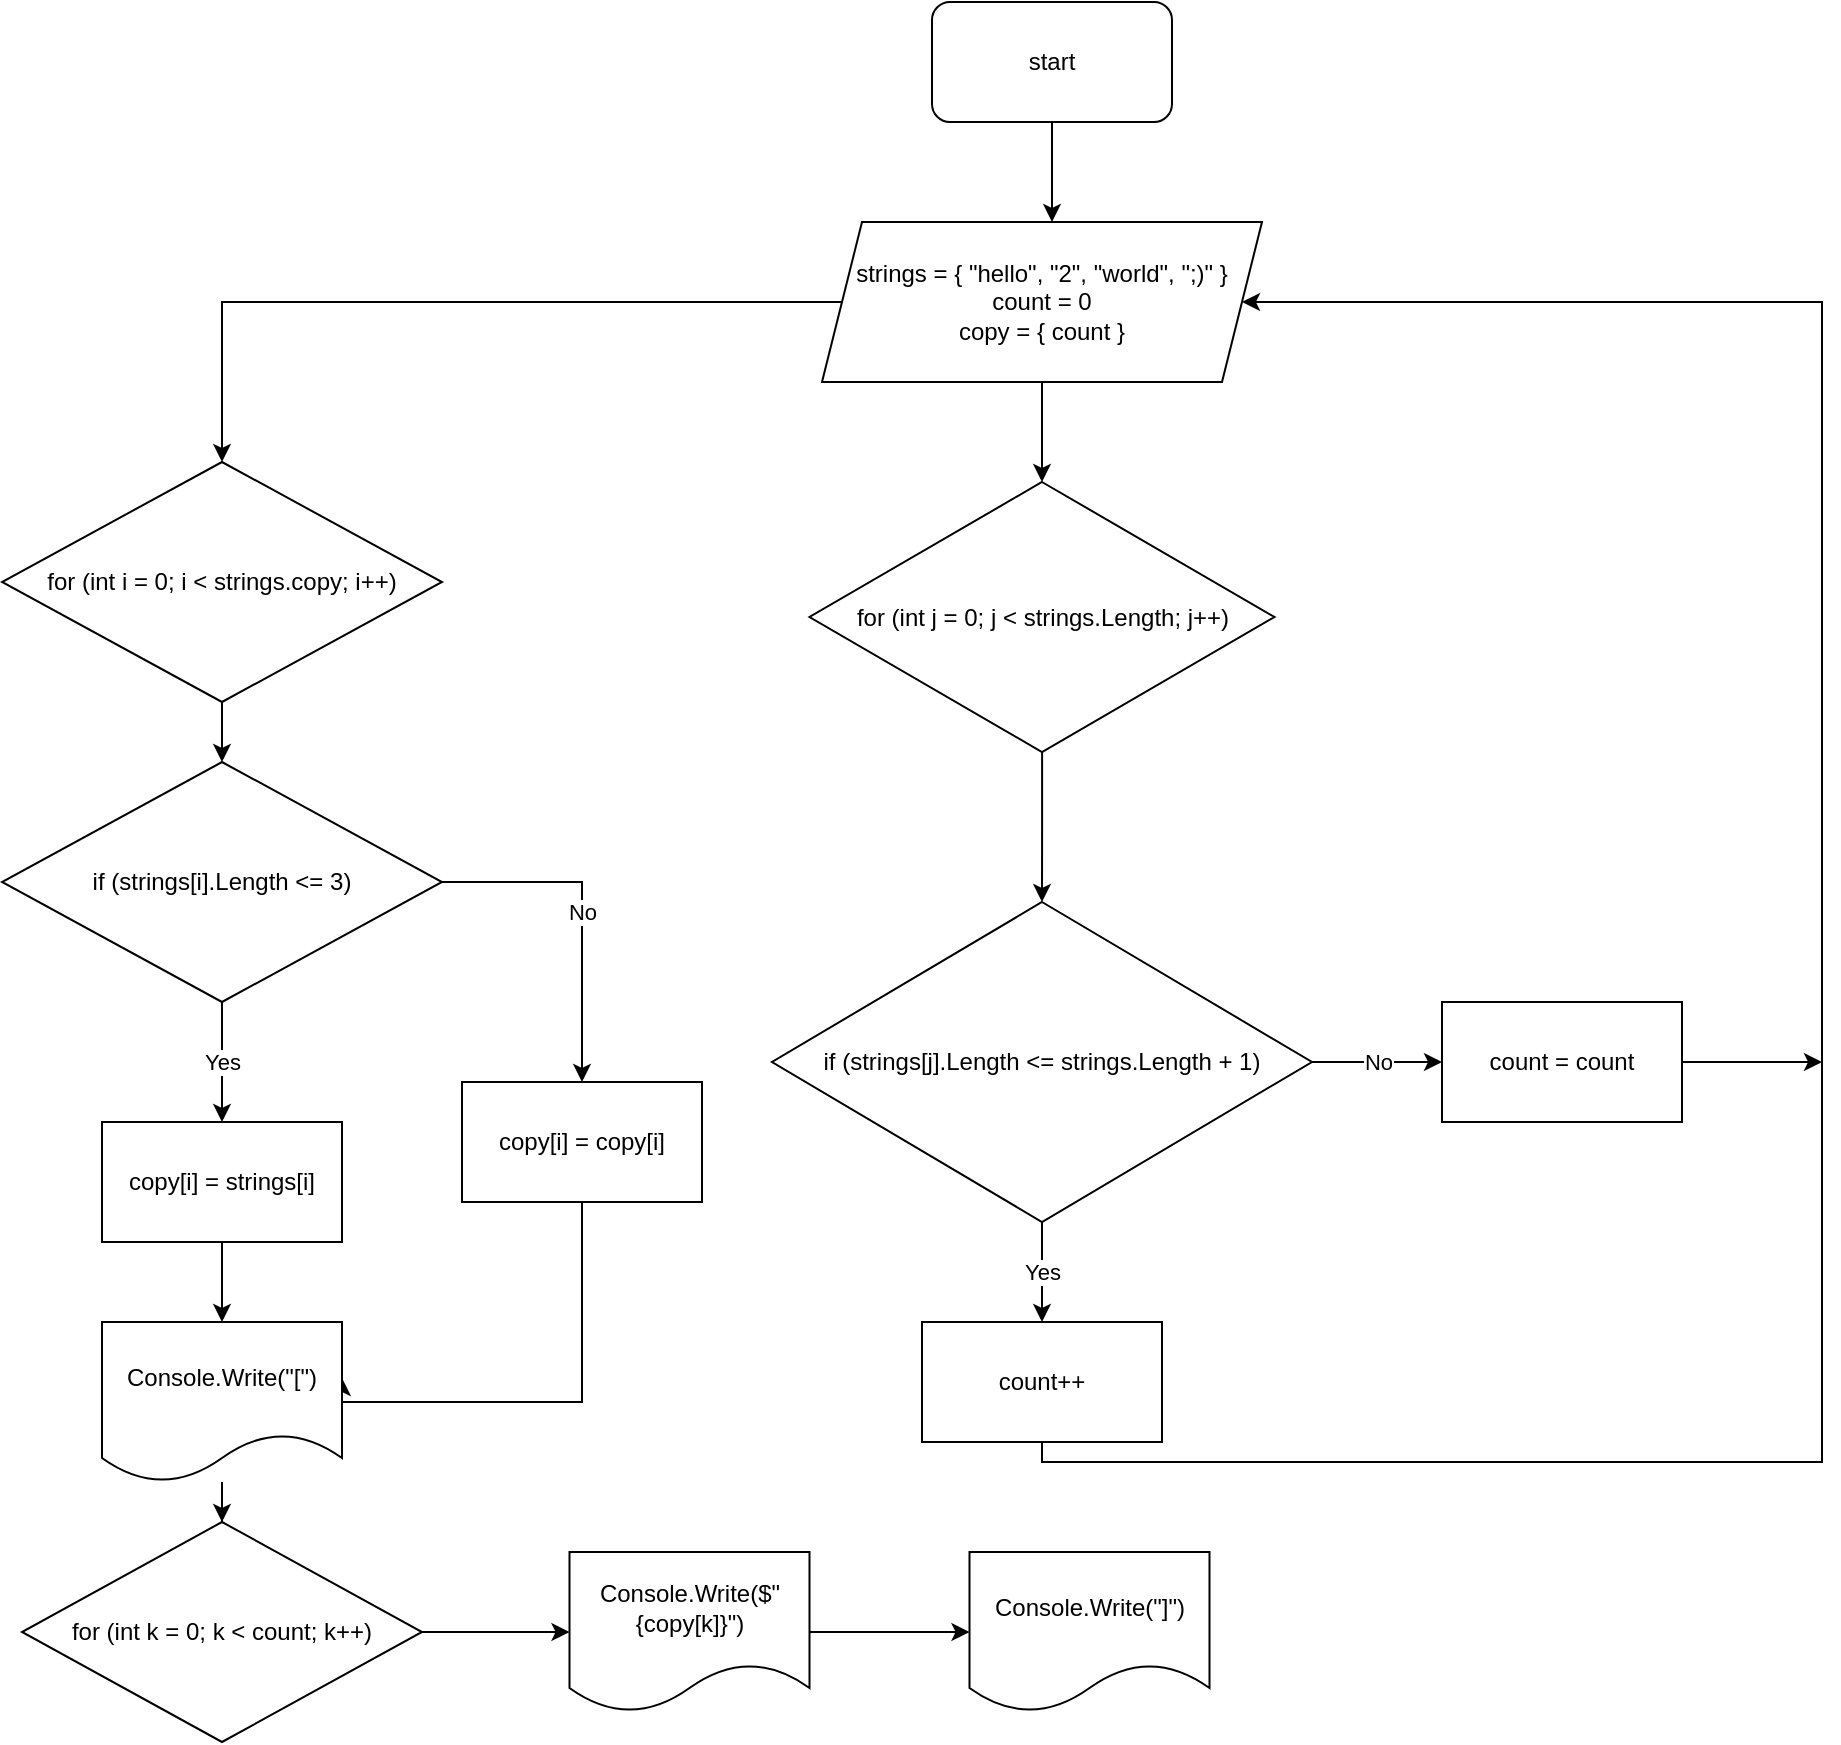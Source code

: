 <mxfile version="20.8.23" type="device"><diagram name="Страница 1" id="hKXMnySSL9iENJPjVlgH"><mxGraphModel dx="2514" dy="936" grid="1" gridSize="10" guides="1" tooltips="1" connect="1" arrows="1" fold="1" page="1" pageScale="1" pageWidth="827" pageHeight="1169" math="0" shadow="0"><root><mxCell id="0"/><mxCell id="1" parent="0"/><mxCell id="g5LaypKqSyufKp7aOVRF-2" style="edgeStyle=orthogonalEdgeStyle;rounded=0;orthogonalLoop=1;jettySize=auto;html=1;exitX=0.5;exitY=1;exitDx=0;exitDy=0;" edge="1" parent="1" source="g5LaypKqSyufKp7aOVRF-1"><mxGeometry relative="1" as="geometry"><mxPoint x="425" y="200" as="targetPoint"/><Array as="points"/></mxGeometry></mxCell><mxCell id="g5LaypKqSyufKp7aOVRF-1" value="start" style="rounded=1;whiteSpace=wrap;html=1;" vertex="1" parent="1"><mxGeometry x="365" y="90" width="120" height="60" as="geometry"/></mxCell><mxCell id="g5LaypKqSyufKp7aOVRF-10" value="" style="edgeStyle=orthogonalEdgeStyle;rounded=0;orthogonalLoop=1;jettySize=auto;html=1;" edge="1" parent="1" source="g5LaypKqSyufKp7aOVRF-4" target="g5LaypKqSyufKp7aOVRF-9"><mxGeometry relative="1" as="geometry"/></mxCell><mxCell id="g5LaypKqSyufKp7aOVRF-4" value="for (int j = 0; j &amp;lt; strings.Length; j++)" style="rhombus;whiteSpace=wrap;html=1;rounded=0;" vertex="1" parent="1"><mxGeometry x="303.75" y="330" width="232.5" height="135" as="geometry"/></mxCell><mxCell id="g5LaypKqSyufKp7aOVRF-7" value="" style="edgeStyle=orthogonalEdgeStyle;rounded=0;orthogonalLoop=1;jettySize=auto;html=1;" edge="1" parent="1" source="g5LaypKqSyufKp7aOVRF-6"><mxGeometry relative="1" as="geometry"><mxPoint x="420" y="330" as="targetPoint"/></mxGeometry></mxCell><mxCell id="g5LaypKqSyufKp7aOVRF-21" value="" style="edgeStyle=orthogonalEdgeStyle;rounded=0;orthogonalLoop=1;jettySize=auto;html=1;" edge="1" parent="1" source="g5LaypKqSyufKp7aOVRF-6" target="g5LaypKqSyufKp7aOVRF-23"><mxGeometry relative="1" as="geometry"><mxPoint x="80" y="400" as="targetPoint"/><Array as="points"><mxPoint x="10" y="240"/></Array></mxGeometry></mxCell><mxCell id="g5LaypKqSyufKp7aOVRF-6" value="strings = { &quot;hello&quot;, &quot;2&quot;, &quot;world&quot;, &quot;;)&quot; }&lt;br&gt;count = 0&lt;br style=&quot;border-color: var(--border-color);&quot;&gt;copy = { count }" style="shape=parallelogram;perimeter=parallelogramPerimeter;whiteSpace=wrap;html=1;fixedSize=1;" vertex="1" parent="1"><mxGeometry x="310" y="200" width="220" height="80" as="geometry"/></mxCell><mxCell id="g5LaypKqSyufKp7aOVRF-12" value="Yes" style="edgeStyle=orthogonalEdgeStyle;rounded=0;orthogonalLoop=1;jettySize=auto;html=1;" edge="1" parent="1" source="g5LaypKqSyufKp7aOVRF-9" target="g5LaypKqSyufKp7aOVRF-11"><mxGeometry relative="1" as="geometry"/></mxCell><mxCell id="g5LaypKqSyufKp7aOVRF-14" value="No" style="edgeStyle=orthogonalEdgeStyle;rounded=0;orthogonalLoop=1;jettySize=auto;html=1;" edge="1" parent="1" source="g5LaypKqSyufKp7aOVRF-9" target="g5LaypKqSyufKp7aOVRF-13"><mxGeometry relative="1" as="geometry"/></mxCell><mxCell id="g5LaypKqSyufKp7aOVRF-9" value="if (strings[j].Length &amp;lt;= strings.Length + 1)" style="rhombus;whiteSpace=wrap;html=1;rounded=0;" vertex="1" parent="1"><mxGeometry x="285" y="540" width="270" height="160" as="geometry"/></mxCell><mxCell id="g5LaypKqSyufKp7aOVRF-17" value="" style="edgeStyle=orthogonalEdgeStyle;rounded=0;orthogonalLoop=1;jettySize=auto;html=1;" edge="1" parent="1" source="g5LaypKqSyufKp7aOVRF-11" target="g5LaypKqSyufKp7aOVRF-6"><mxGeometry relative="1" as="geometry"><mxPoint x="810" y="780" as="targetPoint"/><Array as="points"><mxPoint x="420" y="820"/><mxPoint x="810" y="820"/><mxPoint x="810" y="240"/></Array></mxGeometry></mxCell><mxCell id="g5LaypKqSyufKp7aOVRF-11" value="count++" style="rounded=0;whiteSpace=wrap;html=1;" vertex="1" parent="1"><mxGeometry x="360" y="750" width="120" height="60" as="geometry"/></mxCell><mxCell id="g5LaypKqSyufKp7aOVRF-19" value="" style="edgeStyle=orthogonalEdgeStyle;rounded=0;orthogonalLoop=1;jettySize=auto;html=1;" edge="1" parent="1" source="g5LaypKqSyufKp7aOVRF-13"><mxGeometry relative="1" as="geometry"><mxPoint x="810" y="620" as="targetPoint"/></mxGeometry></mxCell><mxCell id="g5LaypKqSyufKp7aOVRF-13" value="count = count" style="whiteSpace=wrap;html=1;rounded=0;" vertex="1" parent="1"><mxGeometry x="620" y="590" width="120" height="60" as="geometry"/></mxCell><mxCell id="g5LaypKqSyufKp7aOVRF-25" value="" style="edgeStyle=orthogonalEdgeStyle;rounded=0;orthogonalLoop=1;jettySize=auto;html=1;" edge="1" parent="1" source="g5LaypKqSyufKp7aOVRF-23" target="g5LaypKqSyufKp7aOVRF-24"><mxGeometry relative="1" as="geometry"/></mxCell><mxCell id="g5LaypKqSyufKp7aOVRF-23" value="for (int i = 0; i &amp;lt; strings.copy; i++)" style="rhombus;whiteSpace=wrap;html=1;" vertex="1" parent="1"><mxGeometry x="-100" y="320" width="220" height="120" as="geometry"/></mxCell><mxCell id="g5LaypKqSyufKp7aOVRF-27" value="Yes" style="edgeStyle=orthogonalEdgeStyle;rounded=0;orthogonalLoop=1;jettySize=auto;html=1;" edge="1" parent="1" source="g5LaypKqSyufKp7aOVRF-24" target="g5LaypKqSyufKp7aOVRF-26"><mxGeometry relative="1" as="geometry"/></mxCell><mxCell id="g5LaypKqSyufKp7aOVRF-29" value="No" style="edgeStyle=orthogonalEdgeStyle;rounded=0;orthogonalLoop=1;jettySize=auto;html=1;" edge="1" parent="1" source="g5LaypKqSyufKp7aOVRF-24" target="g5LaypKqSyufKp7aOVRF-28"><mxGeometry relative="1" as="geometry"/></mxCell><mxCell id="g5LaypKqSyufKp7aOVRF-24" value="if (strings[i].Length &amp;lt;= 3)" style="rhombus;whiteSpace=wrap;html=1;" vertex="1" parent="1"><mxGeometry x="-100" y="470" width="220" height="120" as="geometry"/></mxCell><mxCell id="g5LaypKqSyufKp7aOVRF-32" value="" style="edgeStyle=orthogonalEdgeStyle;rounded=0;orthogonalLoop=1;jettySize=auto;html=1;" edge="1" parent="1" source="g5LaypKqSyufKp7aOVRF-26" target="g5LaypKqSyufKp7aOVRF-31"><mxGeometry relative="1" as="geometry"/></mxCell><mxCell id="g5LaypKqSyufKp7aOVRF-26" value="copy[i] = strings[i]" style="whiteSpace=wrap;html=1;" vertex="1" parent="1"><mxGeometry x="-50" y="650" width="120" height="60" as="geometry"/></mxCell><mxCell id="g5LaypKqSyufKp7aOVRF-34" value="" style="edgeStyle=orthogonalEdgeStyle;rounded=0;orthogonalLoop=1;jettySize=auto;html=1;entryX=1;entryY=0.35;entryDx=0;entryDy=0;entryPerimeter=0;" edge="1" parent="1" source="g5LaypKqSyufKp7aOVRF-28" target="g5LaypKqSyufKp7aOVRF-31"><mxGeometry relative="1" as="geometry"><mxPoint x="150" y="900" as="targetPoint"/><Array as="points"><mxPoint x="190" y="790"/><mxPoint x="70" y="790"/></Array></mxGeometry></mxCell><mxCell id="g5LaypKqSyufKp7aOVRF-28" value="copy[i] = copy[i]" style="whiteSpace=wrap;html=1;" vertex="1" parent="1"><mxGeometry x="130" y="630" width="120" height="60" as="geometry"/></mxCell><mxCell id="g5LaypKqSyufKp7aOVRF-36" value="" style="edgeStyle=orthogonalEdgeStyle;rounded=0;orthogonalLoop=1;jettySize=auto;html=1;" edge="1" parent="1" source="g5LaypKqSyufKp7aOVRF-31" target="g5LaypKqSyufKp7aOVRF-35"><mxGeometry relative="1" as="geometry"/></mxCell><mxCell id="g5LaypKqSyufKp7aOVRF-31" value="Console.Write(&quot;[&quot;)" style="shape=document;whiteSpace=wrap;html=1;boundedLbl=1;" vertex="1" parent="1"><mxGeometry x="-50" y="750" width="120" height="80" as="geometry"/></mxCell><mxCell id="g5LaypKqSyufKp7aOVRF-38" value="" style="edgeStyle=orthogonalEdgeStyle;rounded=0;orthogonalLoop=1;jettySize=auto;html=1;" edge="1" parent="1" source="g5LaypKqSyufKp7aOVRF-35" target="g5LaypKqSyufKp7aOVRF-37"><mxGeometry relative="1" as="geometry"/></mxCell><mxCell id="g5LaypKqSyufKp7aOVRF-35" value="for (int k = 0; k &amp;lt; count; k++)" style="rhombus;whiteSpace=wrap;html=1;" vertex="1" parent="1"><mxGeometry x="-90" y="850" width="200" height="110" as="geometry"/></mxCell><mxCell id="g5LaypKqSyufKp7aOVRF-40" value="" style="edgeStyle=orthogonalEdgeStyle;rounded=0;orthogonalLoop=1;jettySize=auto;html=1;" edge="1" parent="1" source="g5LaypKqSyufKp7aOVRF-37" target="g5LaypKqSyufKp7aOVRF-39"><mxGeometry relative="1" as="geometry"/></mxCell><mxCell id="g5LaypKqSyufKp7aOVRF-37" value="Console.Write($&quot;{copy[k]}&quot;)" style="shape=document;whiteSpace=wrap;html=1;boundedLbl=1;" vertex="1" parent="1"><mxGeometry x="183.75" y="865" width="120" height="80" as="geometry"/></mxCell><mxCell id="g5LaypKqSyufKp7aOVRF-39" value="Console.Write(&quot;]&quot;)" style="shape=document;whiteSpace=wrap;html=1;boundedLbl=1;" vertex="1" parent="1"><mxGeometry x="383.75" y="865" width="120" height="80" as="geometry"/></mxCell></root></mxGraphModel></diagram></mxfile>